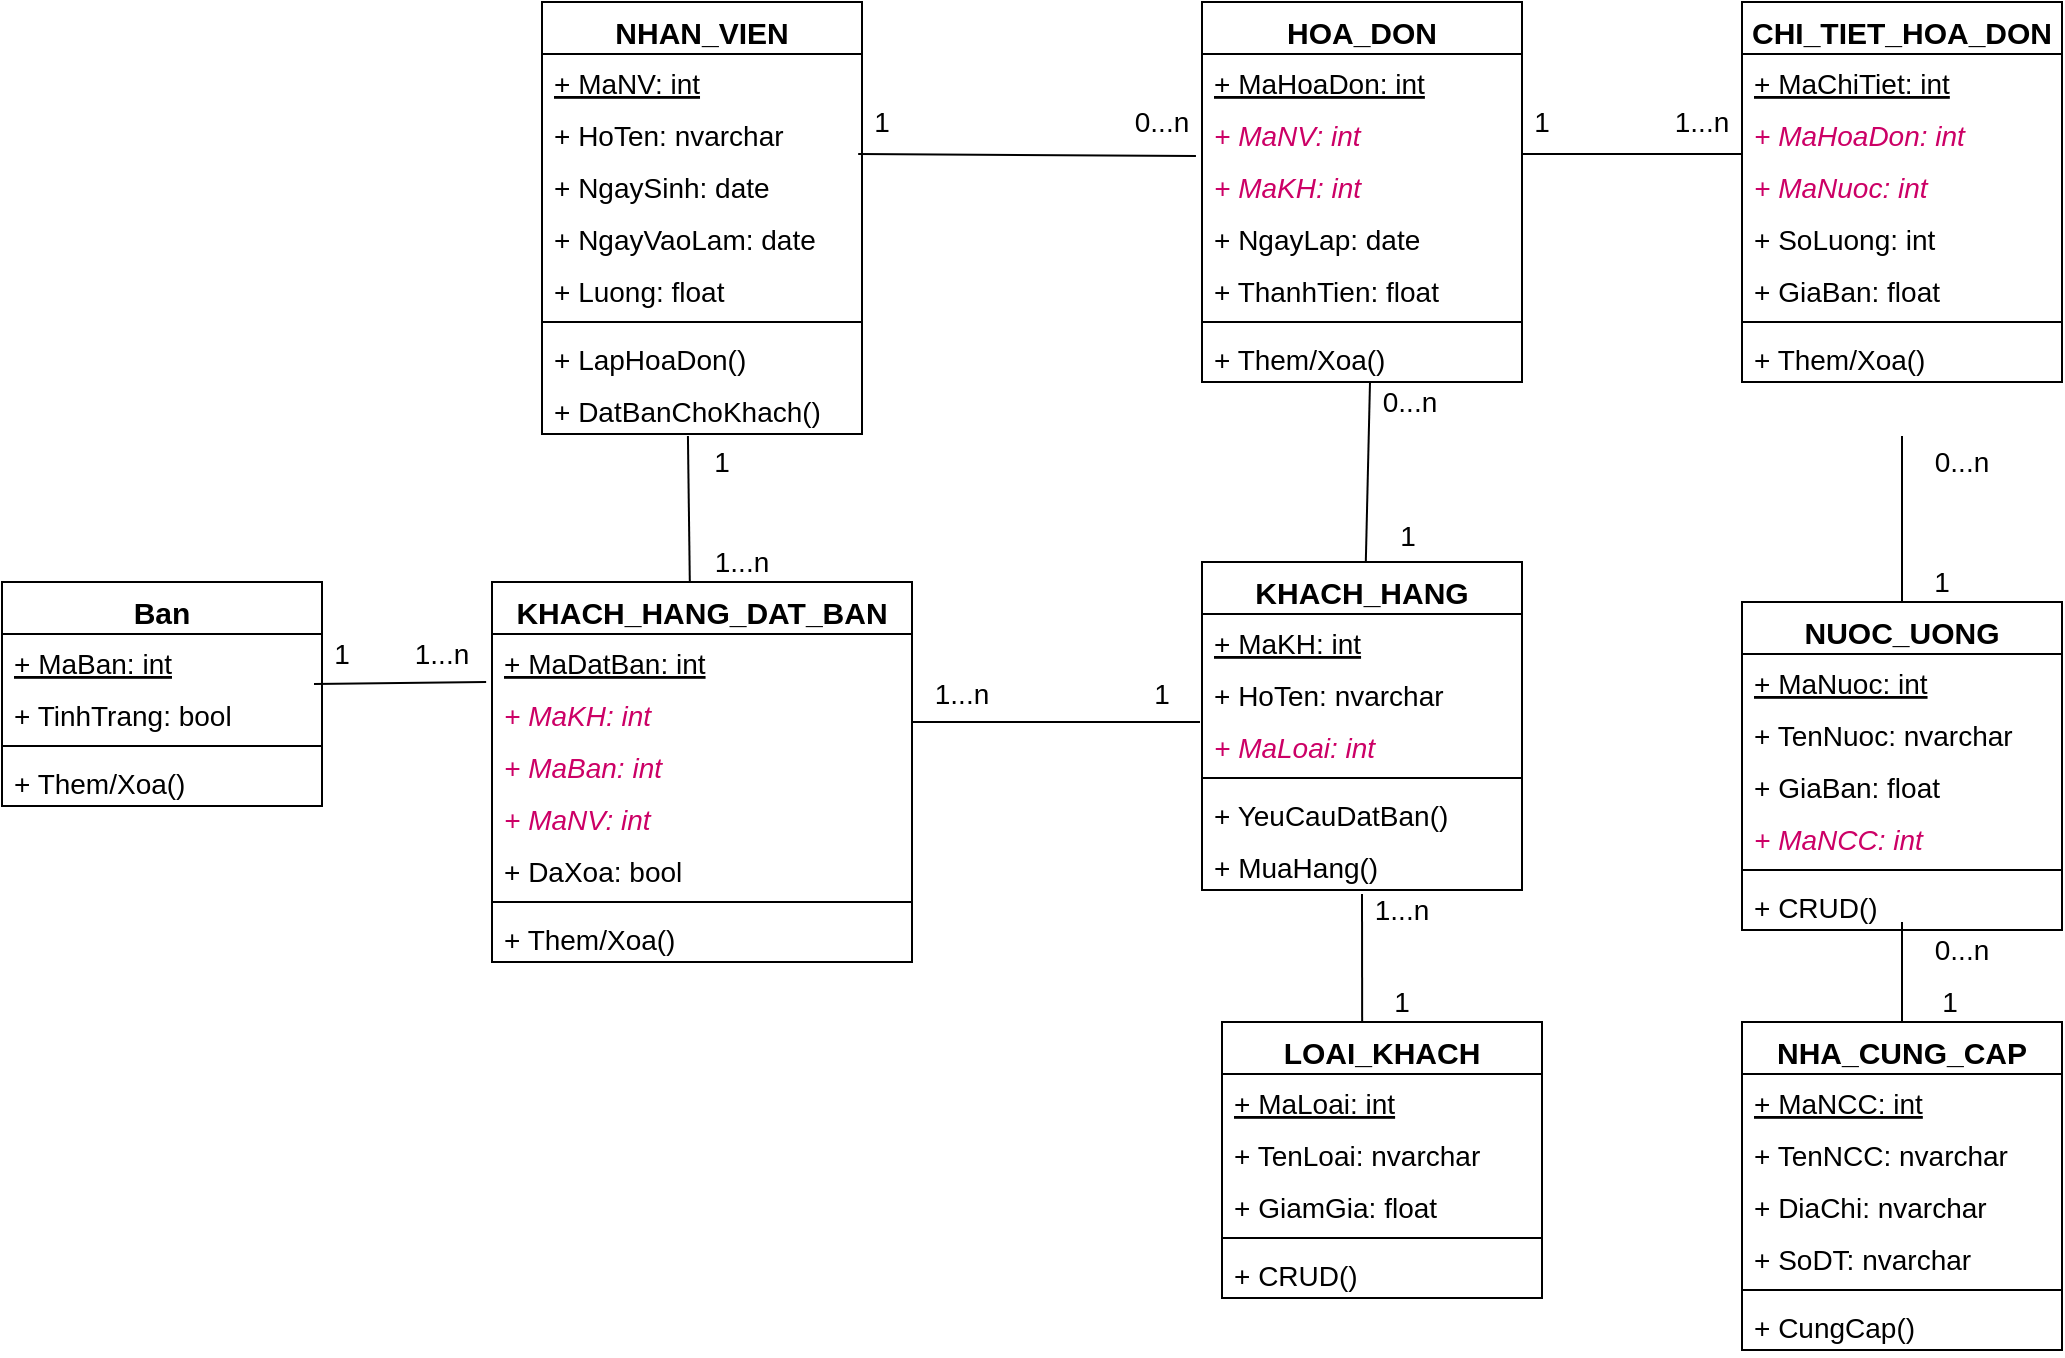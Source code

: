 <mxfile version="14.7.0" type="github">
  <diagram id="C5RBs43oDa-KdzZeNtuy" name="Page-1">
    <mxGraphModel dx="2209" dy="764" grid="1" gridSize="10" guides="1" tooltips="1" connect="1" arrows="1" fold="1" page="1" pageScale="1" pageWidth="827" pageHeight="1169" math="0" shadow="0">
      <root>
        <mxCell id="WIyWlLk6GJQsqaUBKTNV-0" />
        <mxCell id="WIyWlLk6GJQsqaUBKTNV-1" parent="WIyWlLk6GJQsqaUBKTNV-0" />
        <mxCell id="9J_r_5n0oUlJ-kQpOHlr-14" value="NHAN_VIEN" style="swimlane;fontStyle=1;align=center;verticalAlign=top;childLayout=stackLayout;horizontal=1;startSize=26;horizontalStack=0;resizeParent=1;resizeParentMax=0;resizeLast=0;collapsible=1;marginBottom=0;labelBackgroundColor=#ffffff;fontSize=15;fontColor=#000000;" parent="WIyWlLk6GJQsqaUBKTNV-1" vertex="1">
          <mxGeometry x="50" y="70" width="160" height="216" as="geometry" />
        </mxCell>
        <mxCell id="9J_r_5n0oUlJ-kQpOHlr-15" value="+ MaNV: int" style="text;strokeColor=none;fillColor=none;align=left;verticalAlign=top;spacingLeft=4;spacingRight=4;overflow=hidden;rotatable=0;points=[[0,0.5],[1,0.5]];portConstraint=eastwest;fontStyle=4;fontSize=14;" parent="9J_r_5n0oUlJ-kQpOHlr-14" vertex="1">
          <mxGeometry y="26" width="160" height="26" as="geometry" />
        </mxCell>
        <mxCell id="9J_r_5n0oUlJ-kQpOHlr-20" value="+ HoTen: nvarchar" style="text;strokeColor=none;fillColor=none;align=left;verticalAlign=top;spacingLeft=4;spacingRight=4;overflow=hidden;rotatable=0;points=[[0,0.5],[1,0.5]];portConstraint=eastwest;fontSize=14;" parent="9J_r_5n0oUlJ-kQpOHlr-14" vertex="1">
          <mxGeometry y="52" width="160" height="26" as="geometry" />
        </mxCell>
        <mxCell id="9J_r_5n0oUlJ-kQpOHlr-21" value="+ NgaySinh: date" style="text;strokeColor=none;fillColor=none;align=left;verticalAlign=top;spacingLeft=4;spacingRight=4;overflow=hidden;rotatable=0;points=[[0,0.5],[1,0.5]];portConstraint=eastwest;fontSize=14;" parent="9J_r_5n0oUlJ-kQpOHlr-14" vertex="1">
          <mxGeometry y="78" width="160" height="26" as="geometry" />
        </mxCell>
        <mxCell id="9J_r_5n0oUlJ-kQpOHlr-22" value="+ NgayVaoLam: date" style="text;strokeColor=none;fillColor=none;align=left;verticalAlign=top;spacingLeft=4;spacingRight=4;overflow=hidden;rotatable=0;points=[[0,0.5],[1,0.5]];portConstraint=eastwest;fontSize=14;" parent="9J_r_5n0oUlJ-kQpOHlr-14" vertex="1">
          <mxGeometry y="104" width="160" height="26" as="geometry" />
        </mxCell>
        <mxCell id="WfQuJGKtDssrvEX43W-i-0" value="+ Luong: float" style="text;strokeColor=none;fillColor=none;align=left;verticalAlign=top;spacingLeft=4;spacingRight=4;overflow=hidden;rotatable=0;points=[[0,0.5],[1,0.5]];portConstraint=eastwest;fontSize=14;" vertex="1" parent="9J_r_5n0oUlJ-kQpOHlr-14">
          <mxGeometry y="130" width="160" height="26" as="geometry" />
        </mxCell>
        <mxCell id="9J_r_5n0oUlJ-kQpOHlr-16" value="" style="line;strokeWidth=1;fillColor=none;align=left;verticalAlign=middle;spacingTop=-1;spacingLeft=3;spacingRight=3;rotatable=0;labelPosition=right;points=[];portConstraint=eastwest;" parent="9J_r_5n0oUlJ-kQpOHlr-14" vertex="1">
          <mxGeometry y="156" width="160" height="8" as="geometry" />
        </mxCell>
        <mxCell id="9J_r_5n0oUlJ-kQpOHlr-17" value="+ LapHoaDon()" style="text;strokeColor=none;fillColor=none;align=left;verticalAlign=top;spacingLeft=4;spacingRight=4;overflow=hidden;rotatable=0;points=[[0,0.5],[1,0.5]];portConstraint=eastwest;fontSize=14;" parent="9J_r_5n0oUlJ-kQpOHlr-14" vertex="1">
          <mxGeometry y="164" width="160" height="26" as="geometry" />
        </mxCell>
        <mxCell id="9J_r_5n0oUlJ-kQpOHlr-127" value="+ DatBanChoKhach()" style="text;strokeColor=none;fillColor=none;align=left;verticalAlign=top;spacingLeft=4;spacingRight=4;overflow=hidden;rotatable=0;points=[[0,0.5],[1,0.5]];portConstraint=eastwest;fontSize=14;" parent="9J_r_5n0oUlJ-kQpOHlr-14" vertex="1">
          <mxGeometry y="190" width="160" height="26" as="geometry" />
        </mxCell>
        <mxCell id="9J_r_5n0oUlJ-kQpOHlr-23" value="HOA_DON" style="swimlane;fontStyle=1;align=center;verticalAlign=top;childLayout=stackLayout;horizontal=1;startSize=26;horizontalStack=0;resizeParent=1;resizeParentMax=0;resizeLast=0;collapsible=1;marginBottom=0;labelBackgroundColor=#ffffff;fontSize=15;fontColor=#000000;" parent="WIyWlLk6GJQsqaUBKTNV-1" vertex="1">
          <mxGeometry x="380" y="70" width="160" height="190" as="geometry" />
        </mxCell>
        <mxCell id="9J_r_5n0oUlJ-kQpOHlr-24" value="+ MaHoaDon: int" style="text;strokeColor=none;fillColor=none;align=left;verticalAlign=top;spacingLeft=4;spacingRight=4;overflow=hidden;rotatable=0;points=[[0,0.5],[1,0.5]];portConstraint=eastwest;fontStyle=4;fontSize=14;" parent="9J_r_5n0oUlJ-kQpOHlr-23" vertex="1">
          <mxGeometry y="26" width="160" height="26" as="geometry" />
        </mxCell>
        <mxCell id="9J_r_5n0oUlJ-kQpOHlr-25" value="+ MaNV: int" style="text;strokeColor=none;fillColor=none;align=left;verticalAlign=top;spacingLeft=4;spacingRight=4;overflow=hidden;rotatable=0;points=[[0,0.5],[1,0.5]];portConstraint=eastwest;fontSize=14;fontStyle=2;fontColor=#CC0066;" parent="9J_r_5n0oUlJ-kQpOHlr-23" vertex="1">
          <mxGeometry y="52" width="160" height="26" as="geometry" />
        </mxCell>
        <mxCell id="9J_r_5n0oUlJ-kQpOHlr-27" value="+ MaKH: int" style="text;strokeColor=none;fillColor=none;align=left;verticalAlign=top;spacingLeft=4;spacingRight=4;overflow=hidden;rotatable=0;points=[[0,0.5],[1,0.5]];portConstraint=eastwest;fontSize=14;fontStyle=2;fontColor=#CC0066;" parent="9J_r_5n0oUlJ-kQpOHlr-23" vertex="1">
          <mxGeometry y="78" width="160" height="26" as="geometry" />
        </mxCell>
        <mxCell id="9J_r_5n0oUlJ-kQpOHlr-30" value="+ NgayLap: date" style="text;strokeColor=none;fillColor=none;align=left;verticalAlign=top;spacingLeft=4;spacingRight=4;overflow=hidden;rotatable=0;points=[[0,0.5],[1,0.5]];portConstraint=eastwest;fontSize=14;" parent="9J_r_5n0oUlJ-kQpOHlr-23" vertex="1">
          <mxGeometry y="104" width="160" height="26" as="geometry" />
        </mxCell>
        <mxCell id="9J_r_5n0oUlJ-kQpOHlr-136" value="+ ThanhTien: float" style="text;strokeColor=none;fillColor=none;align=left;verticalAlign=top;spacingLeft=4;spacingRight=4;overflow=hidden;rotatable=0;points=[[0,0.5],[1,0.5]];portConstraint=eastwest;fontSize=14;" parent="9J_r_5n0oUlJ-kQpOHlr-23" vertex="1">
          <mxGeometry y="130" width="160" height="26" as="geometry" />
        </mxCell>
        <mxCell id="9J_r_5n0oUlJ-kQpOHlr-28" value="" style="line;strokeWidth=1;fillColor=none;align=left;verticalAlign=middle;spacingTop=-1;spacingLeft=3;spacingRight=3;rotatable=0;labelPosition=right;points=[];portConstraint=eastwest;" parent="9J_r_5n0oUlJ-kQpOHlr-23" vertex="1">
          <mxGeometry y="156" width="160" height="8" as="geometry" />
        </mxCell>
        <mxCell id="9J_r_5n0oUlJ-kQpOHlr-29" value="+ Them/Xoa()" style="text;strokeColor=none;fillColor=none;align=left;verticalAlign=top;spacingLeft=4;spacingRight=4;overflow=hidden;rotatable=0;points=[[0,0.5],[1,0.5]];portConstraint=eastwest;fontSize=14;" parent="9J_r_5n0oUlJ-kQpOHlr-23" vertex="1">
          <mxGeometry y="164" width="160" height="26" as="geometry" />
        </mxCell>
        <mxCell id="9J_r_5n0oUlJ-kQpOHlr-31" value="CHI_TIET_HOA_DON" style="swimlane;fontStyle=1;align=center;verticalAlign=top;childLayout=stackLayout;horizontal=1;startSize=26;horizontalStack=0;resizeParent=1;resizeParentMax=0;resizeLast=0;collapsible=1;marginBottom=0;labelBackgroundColor=#ffffff;fontSize=15;fontColor=#000000;" parent="WIyWlLk6GJQsqaUBKTNV-1" vertex="1">
          <mxGeometry x="650" y="70" width="160" height="190" as="geometry" />
        </mxCell>
        <mxCell id="9J_r_5n0oUlJ-kQpOHlr-32" value="+ MaChiTiet: int" style="text;strokeColor=none;fillColor=none;align=left;verticalAlign=top;spacingLeft=4;spacingRight=4;overflow=hidden;rotatable=0;points=[[0,0.5],[1,0.5]];portConstraint=eastwest;fontStyle=4;fontSize=14;" parent="9J_r_5n0oUlJ-kQpOHlr-31" vertex="1">
          <mxGeometry y="26" width="160" height="26" as="geometry" />
        </mxCell>
        <mxCell id="9J_r_5n0oUlJ-kQpOHlr-33" value="+ MaHoaDon: int" style="text;strokeColor=none;fillColor=none;align=left;verticalAlign=top;spacingLeft=4;spacingRight=4;overflow=hidden;rotatable=0;points=[[0,0.5],[1,0.5]];portConstraint=eastwest;fontSize=14;fontStyle=2;fontColor=#CC0066;" parent="9J_r_5n0oUlJ-kQpOHlr-31" vertex="1">
          <mxGeometry y="52" width="160" height="26" as="geometry" />
        </mxCell>
        <mxCell id="9J_r_5n0oUlJ-kQpOHlr-35" value="+ MaNuoc: int" style="text;strokeColor=none;fillColor=none;align=left;verticalAlign=top;spacingLeft=4;spacingRight=4;overflow=hidden;rotatable=0;points=[[0,0.5],[1,0.5]];portConstraint=eastwest;fontSize=14;fontColor=#CC0066;fontStyle=2" parent="9J_r_5n0oUlJ-kQpOHlr-31" vertex="1">
          <mxGeometry y="78" width="160" height="26" as="geometry" />
        </mxCell>
        <mxCell id="9J_r_5n0oUlJ-kQpOHlr-38" value="+ SoLuong: int" style="text;strokeColor=none;fillColor=none;align=left;verticalAlign=top;spacingLeft=4;spacingRight=4;overflow=hidden;rotatable=0;points=[[0,0.5],[1,0.5]];portConstraint=eastwest;fontSize=14;fontStyle=0" parent="9J_r_5n0oUlJ-kQpOHlr-31" vertex="1">
          <mxGeometry y="104" width="160" height="26" as="geometry" />
        </mxCell>
        <mxCell id="9J_r_5n0oUlJ-kQpOHlr-39" value="+ GiaBan: float" style="text;strokeColor=none;fillColor=none;align=left;verticalAlign=top;spacingLeft=4;spacingRight=4;overflow=hidden;rotatable=0;points=[[0,0.5],[1,0.5]];portConstraint=eastwest;fontSize=14;fontStyle=0" parent="9J_r_5n0oUlJ-kQpOHlr-31" vertex="1">
          <mxGeometry y="130" width="160" height="26" as="geometry" />
        </mxCell>
        <mxCell id="9J_r_5n0oUlJ-kQpOHlr-36" value="" style="line;strokeWidth=1;fillColor=none;align=left;verticalAlign=middle;spacingTop=-1;spacingLeft=3;spacingRight=3;rotatable=0;labelPosition=right;points=[];portConstraint=eastwest;" parent="9J_r_5n0oUlJ-kQpOHlr-31" vertex="1">
          <mxGeometry y="156" width="160" height="8" as="geometry" />
        </mxCell>
        <mxCell id="9J_r_5n0oUlJ-kQpOHlr-37" value="+ Them/Xoa()" style="text;strokeColor=none;fillColor=none;align=left;verticalAlign=top;spacingLeft=4;spacingRight=4;overflow=hidden;rotatable=0;points=[[0,0.5],[1,0.5]];portConstraint=eastwest;fontSize=14;" parent="9J_r_5n0oUlJ-kQpOHlr-31" vertex="1">
          <mxGeometry y="164" width="160" height="26" as="geometry" />
        </mxCell>
        <mxCell id="9J_r_5n0oUlJ-kQpOHlr-41" value="" style="endArrow=none;html=1;fontSize=14;fontColor=#000000;exitX=0.988;exitY=-0.077;exitDx=0;exitDy=0;exitPerimeter=0;entryX=-0.019;entryY=-0.038;entryDx=0;entryDy=0;entryPerimeter=0;" parent="WIyWlLk6GJQsqaUBKTNV-1" source="9J_r_5n0oUlJ-kQpOHlr-21" target="9J_r_5n0oUlJ-kQpOHlr-27" edge="1">
          <mxGeometry width="50" height="50" relative="1" as="geometry">
            <mxPoint x="350" y="210" as="sourcePoint" />
            <mxPoint x="400" y="160" as="targetPoint" />
          </mxGeometry>
        </mxCell>
        <mxCell id="9J_r_5n0oUlJ-kQpOHlr-42" value="1" style="text;html=1;strokeColor=none;fillColor=none;align=center;verticalAlign=middle;whiteSpace=wrap;rounded=0;labelBackgroundColor=#ffffff;fontSize=14;fontColor=#000000;" parent="WIyWlLk6GJQsqaUBKTNV-1" vertex="1">
          <mxGeometry x="200" y="120" width="40" height="20" as="geometry" />
        </mxCell>
        <mxCell id="9J_r_5n0oUlJ-kQpOHlr-43" value="0...n" style="text;html=1;strokeColor=none;fillColor=none;align=center;verticalAlign=middle;whiteSpace=wrap;rounded=0;labelBackgroundColor=#ffffff;fontSize=14;fontColor=#000000;" parent="WIyWlLk6GJQsqaUBKTNV-1" vertex="1">
          <mxGeometry x="340" y="120" width="40" height="20" as="geometry" />
        </mxCell>
        <mxCell id="9J_r_5n0oUlJ-kQpOHlr-46" value="" style="endArrow=none;html=1;fontSize=14;fontColor=#000000;entryX=0;entryY=0.923;entryDx=0;entryDy=0;entryPerimeter=0;" parent="WIyWlLk6GJQsqaUBKTNV-1" target="9J_r_5n0oUlJ-kQpOHlr-33" edge="1">
          <mxGeometry width="50" height="50" relative="1" as="geometry">
            <mxPoint x="540" y="146" as="sourcePoint" />
            <mxPoint x="610" y="184" as="targetPoint" />
          </mxGeometry>
        </mxCell>
        <mxCell id="9J_r_5n0oUlJ-kQpOHlr-48" value="1" style="text;html=1;strokeColor=none;fillColor=none;align=center;verticalAlign=middle;whiteSpace=wrap;rounded=0;labelBackgroundColor=#ffffff;fontSize=14;fontColor=#000000;" parent="WIyWlLk6GJQsqaUBKTNV-1" vertex="1">
          <mxGeometry x="530" y="120" width="40" height="20" as="geometry" />
        </mxCell>
        <mxCell id="9J_r_5n0oUlJ-kQpOHlr-49" value="1...n" style="text;html=1;strokeColor=none;fillColor=none;align=center;verticalAlign=middle;whiteSpace=wrap;rounded=0;labelBackgroundColor=#ffffff;fontSize=14;fontColor=#000000;" parent="WIyWlLk6GJQsqaUBKTNV-1" vertex="1">
          <mxGeometry x="610" y="120" width="40" height="20" as="geometry" />
        </mxCell>
        <mxCell id="9J_r_5n0oUlJ-kQpOHlr-50" value="KHACH_HANG" style="swimlane;fontStyle=1;align=center;verticalAlign=top;childLayout=stackLayout;horizontal=1;startSize=26;horizontalStack=0;resizeParent=1;resizeParentMax=0;resizeLast=0;collapsible=1;marginBottom=0;labelBackgroundColor=#ffffff;fontSize=15;fontColor=#000000;" parent="WIyWlLk6GJQsqaUBKTNV-1" vertex="1">
          <mxGeometry x="380" y="350" width="160" height="164" as="geometry" />
        </mxCell>
        <mxCell id="9J_r_5n0oUlJ-kQpOHlr-51" value="+ MaKH: int" style="text;strokeColor=none;fillColor=none;align=left;verticalAlign=top;spacingLeft=4;spacingRight=4;overflow=hidden;rotatable=0;points=[[0,0.5],[1,0.5]];portConstraint=eastwest;fontStyle=4;fontSize=14;" parent="9J_r_5n0oUlJ-kQpOHlr-50" vertex="1">
          <mxGeometry y="26" width="160" height="26" as="geometry" />
        </mxCell>
        <mxCell id="9J_r_5n0oUlJ-kQpOHlr-52" value="+ HoTen: nvarchar" style="text;strokeColor=none;fillColor=none;align=left;verticalAlign=top;spacingLeft=4;spacingRight=4;overflow=hidden;rotatable=0;points=[[0,0.5],[1,0.5]];portConstraint=eastwest;fontSize=14;" parent="9J_r_5n0oUlJ-kQpOHlr-50" vertex="1">
          <mxGeometry y="52" width="160" height="26" as="geometry" />
        </mxCell>
        <mxCell id="9J_r_5n0oUlJ-kQpOHlr-54" value="+ MaLoai: int" style="text;strokeColor=none;fillColor=none;align=left;verticalAlign=top;spacingLeft=4;spacingRight=4;overflow=hidden;rotatable=0;points=[[0,0.5],[1,0.5]];portConstraint=eastwest;fontSize=14;fontStyle=2;fontColor=#CC0066;" parent="9J_r_5n0oUlJ-kQpOHlr-50" vertex="1">
          <mxGeometry y="78" width="160" height="26" as="geometry" />
        </mxCell>
        <mxCell id="9J_r_5n0oUlJ-kQpOHlr-55" value="" style="line;strokeWidth=1;fillColor=none;align=left;verticalAlign=middle;spacingTop=-1;spacingLeft=3;spacingRight=3;rotatable=0;labelPosition=right;points=[];portConstraint=eastwest;" parent="9J_r_5n0oUlJ-kQpOHlr-50" vertex="1">
          <mxGeometry y="104" width="160" height="8" as="geometry" />
        </mxCell>
        <mxCell id="9J_r_5n0oUlJ-kQpOHlr-56" value="+ YeuCauDatBan()" style="text;strokeColor=none;fillColor=none;align=left;verticalAlign=top;spacingLeft=4;spacingRight=4;overflow=hidden;rotatable=0;points=[[0,0.5],[1,0.5]];portConstraint=eastwest;fontSize=14;" parent="9J_r_5n0oUlJ-kQpOHlr-50" vertex="1">
          <mxGeometry y="112" width="160" height="26" as="geometry" />
        </mxCell>
        <mxCell id="9J_r_5n0oUlJ-kQpOHlr-74" value="+ MuaHang()" style="text;strokeColor=none;fillColor=none;align=left;verticalAlign=top;spacingLeft=4;spacingRight=4;overflow=hidden;rotatable=0;points=[[0,0.5],[1,0.5]];portConstraint=eastwest;fontSize=14;" parent="9J_r_5n0oUlJ-kQpOHlr-50" vertex="1">
          <mxGeometry y="138" width="160" height="26" as="geometry" />
        </mxCell>
        <mxCell id="9J_r_5n0oUlJ-kQpOHlr-57" value="" style="endArrow=none;html=1;fontSize=14;fontColor=#000000;entryX=0;entryY=0;entryDx=0;entryDy=0;" parent="WIyWlLk6GJQsqaUBKTNV-1" source="9J_r_5n0oUlJ-kQpOHlr-50" target="9J_r_5n0oUlJ-kQpOHlr-59" edge="1">
          <mxGeometry width="50" height="50" relative="1" as="geometry">
            <mxPoint x="350" y="210" as="sourcePoint" />
            <mxPoint x="460" y="240" as="targetPoint" />
          </mxGeometry>
        </mxCell>
        <mxCell id="9J_r_5n0oUlJ-kQpOHlr-58" value="1" style="text;html=1;strokeColor=none;fillColor=none;align=center;verticalAlign=middle;whiteSpace=wrap;rounded=0;labelBackgroundColor=#ffffff;fontSize=14;fontColor=#000000;" parent="WIyWlLk6GJQsqaUBKTNV-1" vertex="1">
          <mxGeometry x="463" y="327" width="40" height="20" as="geometry" />
        </mxCell>
        <mxCell id="9J_r_5n0oUlJ-kQpOHlr-59" value="0...n" style="text;html=1;strokeColor=none;fillColor=none;align=center;verticalAlign=middle;whiteSpace=wrap;rounded=0;labelBackgroundColor=#ffffff;fontSize=14;fontColor=#000000;" parent="WIyWlLk6GJQsqaUBKTNV-1" vertex="1">
          <mxGeometry x="464" y="260" width="40" height="20" as="geometry" />
        </mxCell>
        <mxCell id="9J_r_5n0oUlJ-kQpOHlr-60" value="Ban" style="swimlane;fontStyle=1;align=center;verticalAlign=top;childLayout=stackLayout;horizontal=1;startSize=26;horizontalStack=0;resizeParent=1;resizeParentMax=0;resizeLast=0;collapsible=1;marginBottom=0;labelBackgroundColor=#ffffff;fontSize=15;fontColor=#000000;" parent="WIyWlLk6GJQsqaUBKTNV-1" vertex="1">
          <mxGeometry x="-220" y="360" width="160" height="112" as="geometry" />
        </mxCell>
        <mxCell id="9J_r_5n0oUlJ-kQpOHlr-61" value="+ MaBan: int" style="text;strokeColor=none;fillColor=none;align=left;verticalAlign=top;spacingLeft=4;spacingRight=4;overflow=hidden;rotatable=0;points=[[0,0.5],[1,0.5]];portConstraint=eastwest;fontStyle=4;fontSize=14;" parent="9J_r_5n0oUlJ-kQpOHlr-60" vertex="1">
          <mxGeometry y="26" width="160" height="26" as="geometry" />
        </mxCell>
        <mxCell id="9J_r_5n0oUlJ-kQpOHlr-63" value="+ TinhTrang: bool" style="text;strokeColor=none;fillColor=none;align=left;verticalAlign=top;spacingLeft=4;spacingRight=4;overflow=hidden;rotatable=0;points=[[0,0.5],[1,0.5]];portConstraint=eastwest;fontSize=14;" parent="9J_r_5n0oUlJ-kQpOHlr-60" vertex="1">
          <mxGeometry y="52" width="160" height="26" as="geometry" />
        </mxCell>
        <mxCell id="9J_r_5n0oUlJ-kQpOHlr-65" value="" style="line;strokeWidth=1;fillColor=none;align=left;verticalAlign=middle;spacingTop=-1;spacingLeft=3;spacingRight=3;rotatable=0;labelPosition=right;points=[];portConstraint=eastwest;" parent="9J_r_5n0oUlJ-kQpOHlr-60" vertex="1">
          <mxGeometry y="78" width="160" height="8" as="geometry" />
        </mxCell>
        <mxCell id="9J_r_5n0oUlJ-kQpOHlr-66" value="+ Them/Xoa()" style="text;strokeColor=none;fillColor=none;align=left;verticalAlign=top;spacingLeft=4;spacingRight=4;overflow=hidden;rotatable=0;points=[[0,0.5],[1,0.5]];portConstraint=eastwest;fontSize=14;" parent="9J_r_5n0oUlJ-kQpOHlr-60" vertex="1">
          <mxGeometry y="86" width="160" height="26" as="geometry" />
        </mxCell>
        <mxCell id="9J_r_5n0oUlJ-kQpOHlr-68" value="KHACH_HANG_DAT_BAN" style="swimlane;fontStyle=1;align=center;verticalAlign=top;childLayout=stackLayout;horizontal=1;startSize=26;horizontalStack=0;resizeParent=1;resizeParentMax=0;resizeLast=0;collapsible=1;marginBottom=0;labelBackgroundColor=#ffffff;fontSize=15;fontColor=#000000;" parent="WIyWlLk6GJQsqaUBKTNV-1" vertex="1">
          <mxGeometry x="25" y="360" width="210" height="190" as="geometry" />
        </mxCell>
        <mxCell id="9J_r_5n0oUlJ-kQpOHlr-69" value="+ MaDatBan: int" style="text;strokeColor=none;fillColor=none;align=left;verticalAlign=top;spacingLeft=4;spacingRight=4;overflow=hidden;rotatable=0;points=[[0,0.5],[1,0.5]];portConstraint=eastwest;fontStyle=4;fontSize=14;" parent="9J_r_5n0oUlJ-kQpOHlr-68" vertex="1">
          <mxGeometry y="26" width="210" height="26" as="geometry" />
        </mxCell>
        <mxCell id="9J_r_5n0oUlJ-kQpOHlr-70" value="+ MaKH: int" style="text;strokeColor=none;fillColor=none;align=left;verticalAlign=top;spacingLeft=4;spacingRight=4;overflow=hidden;rotatable=0;points=[[0,0.5],[1,0.5]];portConstraint=eastwest;fontSize=14;fontColor=#CC0066;fontStyle=2" parent="9J_r_5n0oUlJ-kQpOHlr-68" vertex="1">
          <mxGeometry y="52" width="210" height="26" as="geometry" />
        </mxCell>
        <mxCell id="9J_r_5n0oUlJ-kQpOHlr-73" value="+ MaBan: int" style="text;strokeColor=none;fillColor=none;align=left;verticalAlign=top;spacingLeft=4;spacingRight=4;overflow=hidden;rotatable=0;points=[[0,0.5],[1,0.5]];portConstraint=eastwest;fontSize=14;fontColor=#CC0066;fontStyle=2" parent="9J_r_5n0oUlJ-kQpOHlr-68" vertex="1">
          <mxGeometry y="78" width="210" height="26" as="geometry" />
        </mxCell>
        <mxCell id="9J_r_5n0oUlJ-kQpOHlr-81" value="+ MaNV: int" style="text;strokeColor=none;fillColor=none;align=left;verticalAlign=top;spacingLeft=4;spacingRight=4;overflow=hidden;rotatable=0;points=[[0,0.5],[1,0.5]];portConstraint=eastwest;fontSize=14;fontColor=#CC0066;fontStyle=2" parent="9J_r_5n0oUlJ-kQpOHlr-68" vertex="1">
          <mxGeometry y="104" width="210" height="26" as="geometry" />
        </mxCell>
        <mxCell id="9J_r_5n0oUlJ-kQpOHlr-82" value="+ DaXoa: bool" style="text;strokeColor=none;fillColor=none;align=left;verticalAlign=top;spacingLeft=4;spacingRight=4;overflow=hidden;rotatable=0;points=[[0,0.5],[1,0.5]];portConstraint=eastwest;fontStyle=0;fontSize=14;" parent="9J_r_5n0oUlJ-kQpOHlr-68" vertex="1">
          <mxGeometry y="130" width="210" height="26" as="geometry" />
        </mxCell>
        <mxCell id="9J_r_5n0oUlJ-kQpOHlr-71" value="" style="line;strokeWidth=1;fillColor=none;align=left;verticalAlign=middle;spacingTop=-1;spacingLeft=3;spacingRight=3;rotatable=0;labelPosition=right;points=[];portConstraint=eastwest;" parent="9J_r_5n0oUlJ-kQpOHlr-68" vertex="1">
          <mxGeometry y="156" width="210" height="8" as="geometry" />
        </mxCell>
        <mxCell id="9J_r_5n0oUlJ-kQpOHlr-72" value="+ Them/Xoa()" style="text;strokeColor=none;fillColor=none;align=left;verticalAlign=top;spacingLeft=4;spacingRight=4;overflow=hidden;rotatable=0;points=[[0,0.5],[1,0.5]];portConstraint=eastwest;fontSize=14;" parent="9J_r_5n0oUlJ-kQpOHlr-68" vertex="1">
          <mxGeometry y="164" width="210" height="26" as="geometry" />
        </mxCell>
        <mxCell id="9J_r_5n0oUlJ-kQpOHlr-83" value="" style="endArrow=none;html=1;fontSize=14;fontColor=#CC0066;exitX=1;exitY=0.692;exitDx=0;exitDy=0;exitPerimeter=0;" parent="WIyWlLk6GJQsqaUBKTNV-1" source="9J_r_5n0oUlJ-kQpOHlr-70" edge="1">
          <mxGeometry width="50" height="50" relative="1" as="geometry">
            <mxPoint x="240" y="380" as="sourcePoint" />
            <mxPoint x="379" y="430" as="targetPoint" />
          </mxGeometry>
        </mxCell>
        <mxCell id="9J_r_5n0oUlJ-kQpOHlr-85" value="" style="endArrow=none;html=1;fontSize=14;fontColor=#CC0066;exitX=0.471;exitY=0;exitDx=0;exitDy=0;exitPerimeter=0;entryX=0.456;entryY=1.038;entryDx=0;entryDy=0;entryPerimeter=0;" parent="WIyWlLk6GJQsqaUBKTNV-1" source="9J_r_5n0oUlJ-kQpOHlr-68" target="9J_r_5n0oUlJ-kQpOHlr-127" edge="1">
          <mxGeometry width="50" height="50" relative="1" as="geometry">
            <mxPoint x="240" y="380" as="sourcePoint" />
            <mxPoint x="124" y="270" as="targetPoint" />
          </mxGeometry>
        </mxCell>
        <mxCell id="9J_r_5n0oUlJ-kQpOHlr-86" value="" style="endArrow=none;html=1;fontSize=14;fontColor=#CC0066;entryX=0.975;entryY=-0.038;entryDx=0;entryDy=0;entryPerimeter=0;exitX=-0.014;exitY=0.923;exitDx=0;exitDy=0;exitPerimeter=0;" parent="WIyWlLk6GJQsqaUBKTNV-1" source="9J_r_5n0oUlJ-kQpOHlr-69" target="9J_r_5n0oUlJ-kQpOHlr-63" edge="1">
          <mxGeometry width="50" height="50" relative="1" as="geometry">
            <mxPoint x="240" y="380" as="sourcePoint" />
            <mxPoint x="290" y="330" as="targetPoint" />
          </mxGeometry>
        </mxCell>
        <mxCell id="9J_r_5n0oUlJ-kQpOHlr-88" value="1...n" style="text;html=1;strokeColor=none;fillColor=none;align=center;verticalAlign=middle;whiteSpace=wrap;rounded=0;labelBackgroundColor=#ffffff;fontSize=14;fontColor=#000000;" parent="WIyWlLk6GJQsqaUBKTNV-1" vertex="1">
          <mxGeometry x="130" y="340" width="40" height="20" as="geometry" />
        </mxCell>
        <mxCell id="9J_r_5n0oUlJ-kQpOHlr-89" value="1" style="text;html=1;strokeColor=none;fillColor=none;align=center;verticalAlign=middle;whiteSpace=wrap;rounded=0;labelBackgroundColor=#ffffff;fontSize=14;fontColor=#000000;" parent="WIyWlLk6GJQsqaUBKTNV-1" vertex="1">
          <mxGeometry x="340" y="406" width="40" height="20" as="geometry" />
        </mxCell>
        <mxCell id="9J_r_5n0oUlJ-kQpOHlr-90" value="1...n" style="text;html=1;strokeColor=none;fillColor=none;align=center;verticalAlign=middle;whiteSpace=wrap;rounded=0;labelBackgroundColor=#ffffff;fontSize=14;fontColor=#000000;" parent="WIyWlLk6GJQsqaUBKTNV-1" vertex="1">
          <mxGeometry x="240" y="406" width="40" height="20" as="geometry" />
        </mxCell>
        <mxCell id="9J_r_5n0oUlJ-kQpOHlr-91" value="1...n" style="text;html=1;strokeColor=none;fillColor=none;align=center;verticalAlign=middle;whiteSpace=wrap;rounded=0;labelBackgroundColor=#ffffff;fontSize=14;fontColor=#000000;" parent="WIyWlLk6GJQsqaUBKTNV-1" vertex="1">
          <mxGeometry x="-20" y="386" width="40" height="20" as="geometry" />
        </mxCell>
        <mxCell id="9J_r_5n0oUlJ-kQpOHlr-92" value="1" style="text;html=1;strokeColor=none;fillColor=none;align=center;verticalAlign=middle;whiteSpace=wrap;rounded=0;labelBackgroundColor=#ffffff;fontSize=14;fontColor=#000000;" parent="WIyWlLk6GJQsqaUBKTNV-1" vertex="1">
          <mxGeometry x="-70" y="386" width="40" height="20" as="geometry" />
        </mxCell>
        <mxCell id="9J_r_5n0oUlJ-kQpOHlr-93" value="NUOC_UONG" style="swimlane;fontStyle=1;align=center;verticalAlign=top;childLayout=stackLayout;horizontal=1;startSize=26;horizontalStack=0;resizeParent=1;resizeParentMax=0;resizeLast=0;collapsible=1;marginBottom=0;labelBackgroundColor=#ffffff;fontSize=15;fontColor=#000000;" parent="WIyWlLk6GJQsqaUBKTNV-1" vertex="1">
          <mxGeometry x="650" y="370" width="160" height="164" as="geometry" />
        </mxCell>
        <mxCell id="9J_r_5n0oUlJ-kQpOHlr-94" value="+ MaNuoc: int" style="text;strokeColor=none;fillColor=none;align=left;verticalAlign=top;spacingLeft=4;spacingRight=4;overflow=hidden;rotatable=0;points=[[0,0.5],[1,0.5]];portConstraint=eastwest;fontStyle=4;fontSize=14;" parent="9J_r_5n0oUlJ-kQpOHlr-93" vertex="1">
          <mxGeometry y="26" width="160" height="26" as="geometry" />
        </mxCell>
        <mxCell id="9J_r_5n0oUlJ-kQpOHlr-95" value="+ TenNuoc: nvarchar" style="text;strokeColor=none;fillColor=none;align=left;verticalAlign=top;spacingLeft=4;spacingRight=4;overflow=hidden;rotatable=0;points=[[0,0.5],[1,0.5]];portConstraint=eastwest;fontSize=14;" parent="9J_r_5n0oUlJ-kQpOHlr-93" vertex="1">
          <mxGeometry y="52" width="160" height="26" as="geometry" />
        </mxCell>
        <mxCell id="9J_r_5n0oUlJ-kQpOHlr-96" value="+ GiaBan: float" style="text;strokeColor=none;fillColor=none;align=left;verticalAlign=top;spacingLeft=4;spacingRight=4;overflow=hidden;rotatable=0;points=[[0,0.5],[1,0.5]];portConstraint=eastwest;fontSize=14;" parent="9J_r_5n0oUlJ-kQpOHlr-93" vertex="1">
          <mxGeometry y="78" width="160" height="26" as="geometry" />
        </mxCell>
        <mxCell id="9J_r_5n0oUlJ-kQpOHlr-122" value="+ MaNCC: int" style="text;strokeColor=none;fillColor=none;align=left;verticalAlign=top;spacingLeft=4;spacingRight=4;overflow=hidden;rotatable=0;points=[[0,0.5],[1,0.5]];portConstraint=eastwest;fontSize=14;fontColor=#CC0066;fontStyle=2" parent="9J_r_5n0oUlJ-kQpOHlr-93" vertex="1">
          <mxGeometry y="104" width="160" height="26" as="geometry" />
        </mxCell>
        <mxCell id="9J_r_5n0oUlJ-kQpOHlr-97" value="" style="line;strokeWidth=1;fillColor=none;align=left;verticalAlign=middle;spacingTop=-1;spacingLeft=3;spacingRight=3;rotatable=0;labelPosition=right;points=[];portConstraint=eastwest;" parent="9J_r_5n0oUlJ-kQpOHlr-93" vertex="1">
          <mxGeometry y="130" width="160" height="8" as="geometry" />
        </mxCell>
        <mxCell id="9J_r_5n0oUlJ-kQpOHlr-99" value="+ CRUD()" style="text;strokeColor=none;fillColor=none;align=left;verticalAlign=top;spacingLeft=4;spacingRight=4;overflow=hidden;rotatable=0;points=[[0,0.5],[1,0.5]];portConstraint=eastwest;fontSize=14;" parent="9J_r_5n0oUlJ-kQpOHlr-93" vertex="1">
          <mxGeometry y="138" width="160" height="26" as="geometry" />
        </mxCell>
        <mxCell id="9J_r_5n0oUlJ-kQpOHlr-100" value="" style="endArrow=none;html=1;fontSize=14;fontColor=#CC0066;exitX=0.5;exitY=0;exitDx=0;exitDy=0;" parent="WIyWlLk6GJQsqaUBKTNV-1" source="9J_r_5n0oUlJ-kQpOHlr-93" edge="1">
          <mxGeometry width="50" height="50" relative="1" as="geometry">
            <mxPoint x="240" y="380" as="sourcePoint" />
            <mxPoint x="730" y="287" as="targetPoint" />
          </mxGeometry>
        </mxCell>
        <mxCell id="9J_r_5n0oUlJ-kQpOHlr-103" value="1" style="text;html=1;strokeColor=none;fillColor=none;align=center;verticalAlign=middle;whiteSpace=wrap;rounded=0;labelBackgroundColor=#ffffff;fontSize=14;fontColor=#000000;" parent="WIyWlLk6GJQsqaUBKTNV-1" vertex="1">
          <mxGeometry x="730" y="350" width="40" height="20" as="geometry" />
        </mxCell>
        <mxCell id="9J_r_5n0oUlJ-kQpOHlr-105" value="0...n" style="text;html=1;strokeColor=none;fillColor=none;align=center;verticalAlign=middle;whiteSpace=wrap;rounded=0;labelBackgroundColor=#ffffff;fontSize=14;fontColor=#000000;" parent="WIyWlLk6GJQsqaUBKTNV-1" vertex="1">
          <mxGeometry x="740" y="290" width="40" height="20" as="geometry" />
        </mxCell>
        <mxCell id="9J_r_5n0oUlJ-kQpOHlr-108" value="NHA_CUNG_CAP" style="swimlane;fontStyle=1;align=center;verticalAlign=top;childLayout=stackLayout;horizontal=1;startSize=26;horizontalStack=0;resizeParent=1;resizeParentMax=0;resizeLast=0;collapsible=1;marginBottom=0;labelBackgroundColor=#ffffff;fontSize=15;fontColor=#000000;" parent="WIyWlLk6GJQsqaUBKTNV-1" vertex="1">
          <mxGeometry x="650" y="580" width="160" height="164" as="geometry" />
        </mxCell>
        <mxCell id="9J_r_5n0oUlJ-kQpOHlr-109" value="+ MaNCC: int" style="text;strokeColor=none;fillColor=none;align=left;verticalAlign=top;spacingLeft=4;spacingRight=4;overflow=hidden;rotatable=0;points=[[0,0.5],[1,0.5]];portConstraint=eastwest;fontStyle=4;fontSize=14;" parent="9J_r_5n0oUlJ-kQpOHlr-108" vertex="1">
          <mxGeometry y="26" width="160" height="26" as="geometry" />
        </mxCell>
        <mxCell id="9J_r_5n0oUlJ-kQpOHlr-110" value="+ TenNCC: nvarchar" style="text;strokeColor=none;fillColor=none;align=left;verticalAlign=top;spacingLeft=4;spacingRight=4;overflow=hidden;rotatable=0;points=[[0,0.5],[1,0.5]];portConstraint=eastwest;fontSize=14;" parent="9J_r_5n0oUlJ-kQpOHlr-108" vertex="1">
          <mxGeometry y="52" width="160" height="26" as="geometry" />
        </mxCell>
        <mxCell id="9J_r_5n0oUlJ-kQpOHlr-111" value="+ DiaChi: nvarchar" style="text;strokeColor=none;fillColor=none;align=left;verticalAlign=top;spacingLeft=4;spacingRight=4;overflow=hidden;rotatable=0;points=[[0,0.5],[1,0.5]];portConstraint=eastwest;fontSize=14;" parent="9J_r_5n0oUlJ-kQpOHlr-108" vertex="1">
          <mxGeometry y="78" width="160" height="26" as="geometry" />
        </mxCell>
        <mxCell id="9J_r_5n0oUlJ-kQpOHlr-114" value="+ SoDT: nvarchar" style="text;strokeColor=none;fillColor=none;align=left;verticalAlign=top;spacingLeft=4;spacingRight=4;overflow=hidden;rotatable=0;points=[[0,0.5],[1,0.5]];portConstraint=eastwest;fontSize=14;" parent="9J_r_5n0oUlJ-kQpOHlr-108" vertex="1">
          <mxGeometry y="104" width="160" height="26" as="geometry" />
        </mxCell>
        <mxCell id="9J_r_5n0oUlJ-kQpOHlr-112" value="" style="line;strokeWidth=1;fillColor=none;align=left;verticalAlign=middle;spacingTop=-1;spacingLeft=3;spacingRight=3;rotatable=0;labelPosition=right;points=[];portConstraint=eastwest;" parent="9J_r_5n0oUlJ-kQpOHlr-108" vertex="1">
          <mxGeometry y="130" width="160" height="8" as="geometry" />
        </mxCell>
        <mxCell id="9J_r_5n0oUlJ-kQpOHlr-113" value="+ CungCap()" style="text;strokeColor=none;fillColor=none;align=left;verticalAlign=top;spacingLeft=4;spacingRight=4;overflow=hidden;rotatable=0;points=[[0,0.5],[1,0.5]];portConstraint=eastwest;fontSize=14;" parent="9J_r_5n0oUlJ-kQpOHlr-108" vertex="1">
          <mxGeometry y="138" width="160" height="26" as="geometry" />
        </mxCell>
        <mxCell id="9J_r_5n0oUlJ-kQpOHlr-124" value="" style="endArrow=none;html=1;fontSize=14;fontColor=#CC0066;exitX=0.5;exitY=0;exitDx=0;exitDy=0;exitPerimeter=0;" parent="WIyWlLk6GJQsqaUBKTNV-1" source="9J_r_5n0oUlJ-kQpOHlr-108" edge="1">
          <mxGeometry width="50" height="50" relative="1" as="geometry">
            <mxPoint x="730" y="570" as="sourcePoint" />
            <mxPoint x="730" y="530" as="targetPoint" />
          </mxGeometry>
        </mxCell>
        <mxCell id="9J_r_5n0oUlJ-kQpOHlr-125" value="1" style="text;html=1;strokeColor=none;fillColor=none;align=center;verticalAlign=middle;whiteSpace=wrap;rounded=0;labelBackgroundColor=#ffffff;fontSize=14;fontColor=#000000;" parent="WIyWlLk6GJQsqaUBKTNV-1" vertex="1">
          <mxGeometry x="734" y="560" width="40" height="20" as="geometry" />
        </mxCell>
        <mxCell id="9J_r_5n0oUlJ-kQpOHlr-126" value="0...n" style="text;html=1;strokeColor=none;fillColor=none;align=center;verticalAlign=middle;whiteSpace=wrap;rounded=0;labelBackgroundColor=#ffffff;fontSize=14;fontColor=#000000;" parent="WIyWlLk6GJQsqaUBKTNV-1" vertex="1">
          <mxGeometry x="740" y="534" width="40" height="20" as="geometry" />
        </mxCell>
        <mxCell id="9J_r_5n0oUlJ-kQpOHlr-128" value="1" style="text;html=1;strokeColor=none;fillColor=none;align=center;verticalAlign=middle;whiteSpace=wrap;rounded=0;labelBackgroundColor=#ffffff;fontSize=14;fontColor=#000000;" parent="WIyWlLk6GJQsqaUBKTNV-1" vertex="1">
          <mxGeometry x="120" y="290" width="40" height="20" as="geometry" />
        </mxCell>
        <mxCell id="9J_r_5n0oUlJ-kQpOHlr-129" value="LOAI_KHACH" style="swimlane;fontStyle=1;align=center;verticalAlign=top;childLayout=stackLayout;horizontal=1;startSize=26;horizontalStack=0;resizeParent=1;resizeParentMax=0;resizeLast=0;collapsible=1;marginBottom=0;labelBackgroundColor=#ffffff;fontSize=15;fontColor=#000000;" parent="WIyWlLk6GJQsqaUBKTNV-1" vertex="1">
          <mxGeometry x="390" y="580" width="160" height="138" as="geometry" />
        </mxCell>
        <mxCell id="9J_r_5n0oUlJ-kQpOHlr-130" value="+ MaLoai: int" style="text;strokeColor=none;fillColor=none;align=left;verticalAlign=top;spacingLeft=4;spacingRight=4;overflow=hidden;rotatable=0;points=[[0,0.5],[1,0.5]];portConstraint=eastwest;fontStyle=4;fontSize=14;" parent="9J_r_5n0oUlJ-kQpOHlr-129" vertex="1">
          <mxGeometry y="26" width="160" height="26" as="geometry" />
        </mxCell>
        <mxCell id="9J_r_5n0oUlJ-kQpOHlr-131" value="+ TenLoai: nvarchar" style="text;strokeColor=none;fillColor=none;align=left;verticalAlign=top;spacingLeft=4;spacingRight=4;overflow=hidden;rotatable=0;points=[[0,0.5],[1,0.5]];portConstraint=eastwest;fontSize=14;" parent="9J_r_5n0oUlJ-kQpOHlr-129" vertex="1">
          <mxGeometry y="52" width="160" height="26" as="geometry" />
        </mxCell>
        <mxCell id="9J_r_5n0oUlJ-kQpOHlr-132" value="+ GiamGia: float" style="text;strokeColor=none;fillColor=none;align=left;verticalAlign=top;spacingLeft=4;spacingRight=4;overflow=hidden;rotatable=0;points=[[0,0.5],[1,0.5]];portConstraint=eastwest;fontSize=14;" parent="9J_r_5n0oUlJ-kQpOHlr-129" vertex="1">
          <mxGeometry y="78" width="160" height="26" as="geometry" />
        </mxCell>
        <mxCell id="9J_r_5n0oUlJ-kQpOHlr-133" value="" style="line;strokeWidth=1;fillColor=none;align=left;verticalAlign=middle;spacingTop=-1;spacingLeft=3;spacingRight=3;rotatable=0;labelPosition=right;points=[];portConstraint=eastwest;" parent="9J_r_5n0oUlJ-kQpOHlr-129" vertex="1">
          <mxGeometry y="104" width="160" height="8" as="geometry" />
        </mxCell>
        <mxCell id="9J_r_5n0oUlJ-kQpOHlr-134" value="+ CRUD()" style="text;strokeColor=none;fillColor=none;align=left;verticalAlign=top;spacingLeft=4;spacingRight=4;overflow=hidden;rotatable=0;points=[[0,0.5],[1,0.5]];portConstraint=eastwest;fontSize=14;" parent="9J_r_5n0oUlJ-kQpOHlr-129" vertex="1">
          <mxGeometry y="112" width="160" height="26" as="geometry" />
        </mxCell>
        <mxCell id="9J_r_5n0oUlJ-kQpOHlr-137" value="" style="endArrow=none;html=1;fontSize=14;fontColor=#CC0066;exitX=0.438;exitY=0;exitDx=0;exitDy=0;exitPerimeter=0;" parent="WIyWlLk6GJQsqaUBKTNV-1" source="9J_r_5n0oUlJ-kQpOHlr-129" edge="1">
          <mxGeometry width="50" height="50" relative="1" as="geometry">
            <mxPoint x="466" y="570" as="sourcePoint" />
            <mxPoint x="460" y="516" as="targetPoint" />
          </mxGeometry>
        </mxCell>
        <mxCell id="9J_r_5n0oUlJ-kQpOHlr-138" value="1" style="text;html=1;strokeColor=none;fillColor=none;align=center;verticalAlign=middle;whiteSpace=wrap;rounded=0;labelBackgroundColor=#ffffff;fontSize=14;fontColor=#000000;" parent="WIyWlLk6GJQsqaUBKTNV-1" vertex="1">
          <mxGeometry x="460" y="560" width="40" height="20" as="geometry" />
        </mxCell>
        <mxCell id="9J_r_5n0oUlJ-kQpOHlr-139" value="1...n" style="text;html=1;strokeColor=none;fillColor=none;align=center;verticalAlign=middle;whiteSpace=wrap;rounded=0;labelBackgroundColor=#ffffff;fontSize=14;fontColor=#000000;" parent="WIyWlLk6GJQsqaUBKTNV-1" vertex="1">
          <mxGeometry x="460" y="514" width="40" height="20" as="geometry" />
        </mxCell>
      </root>
    </mxGraphModel>
  </diagram>
</mxfile>
